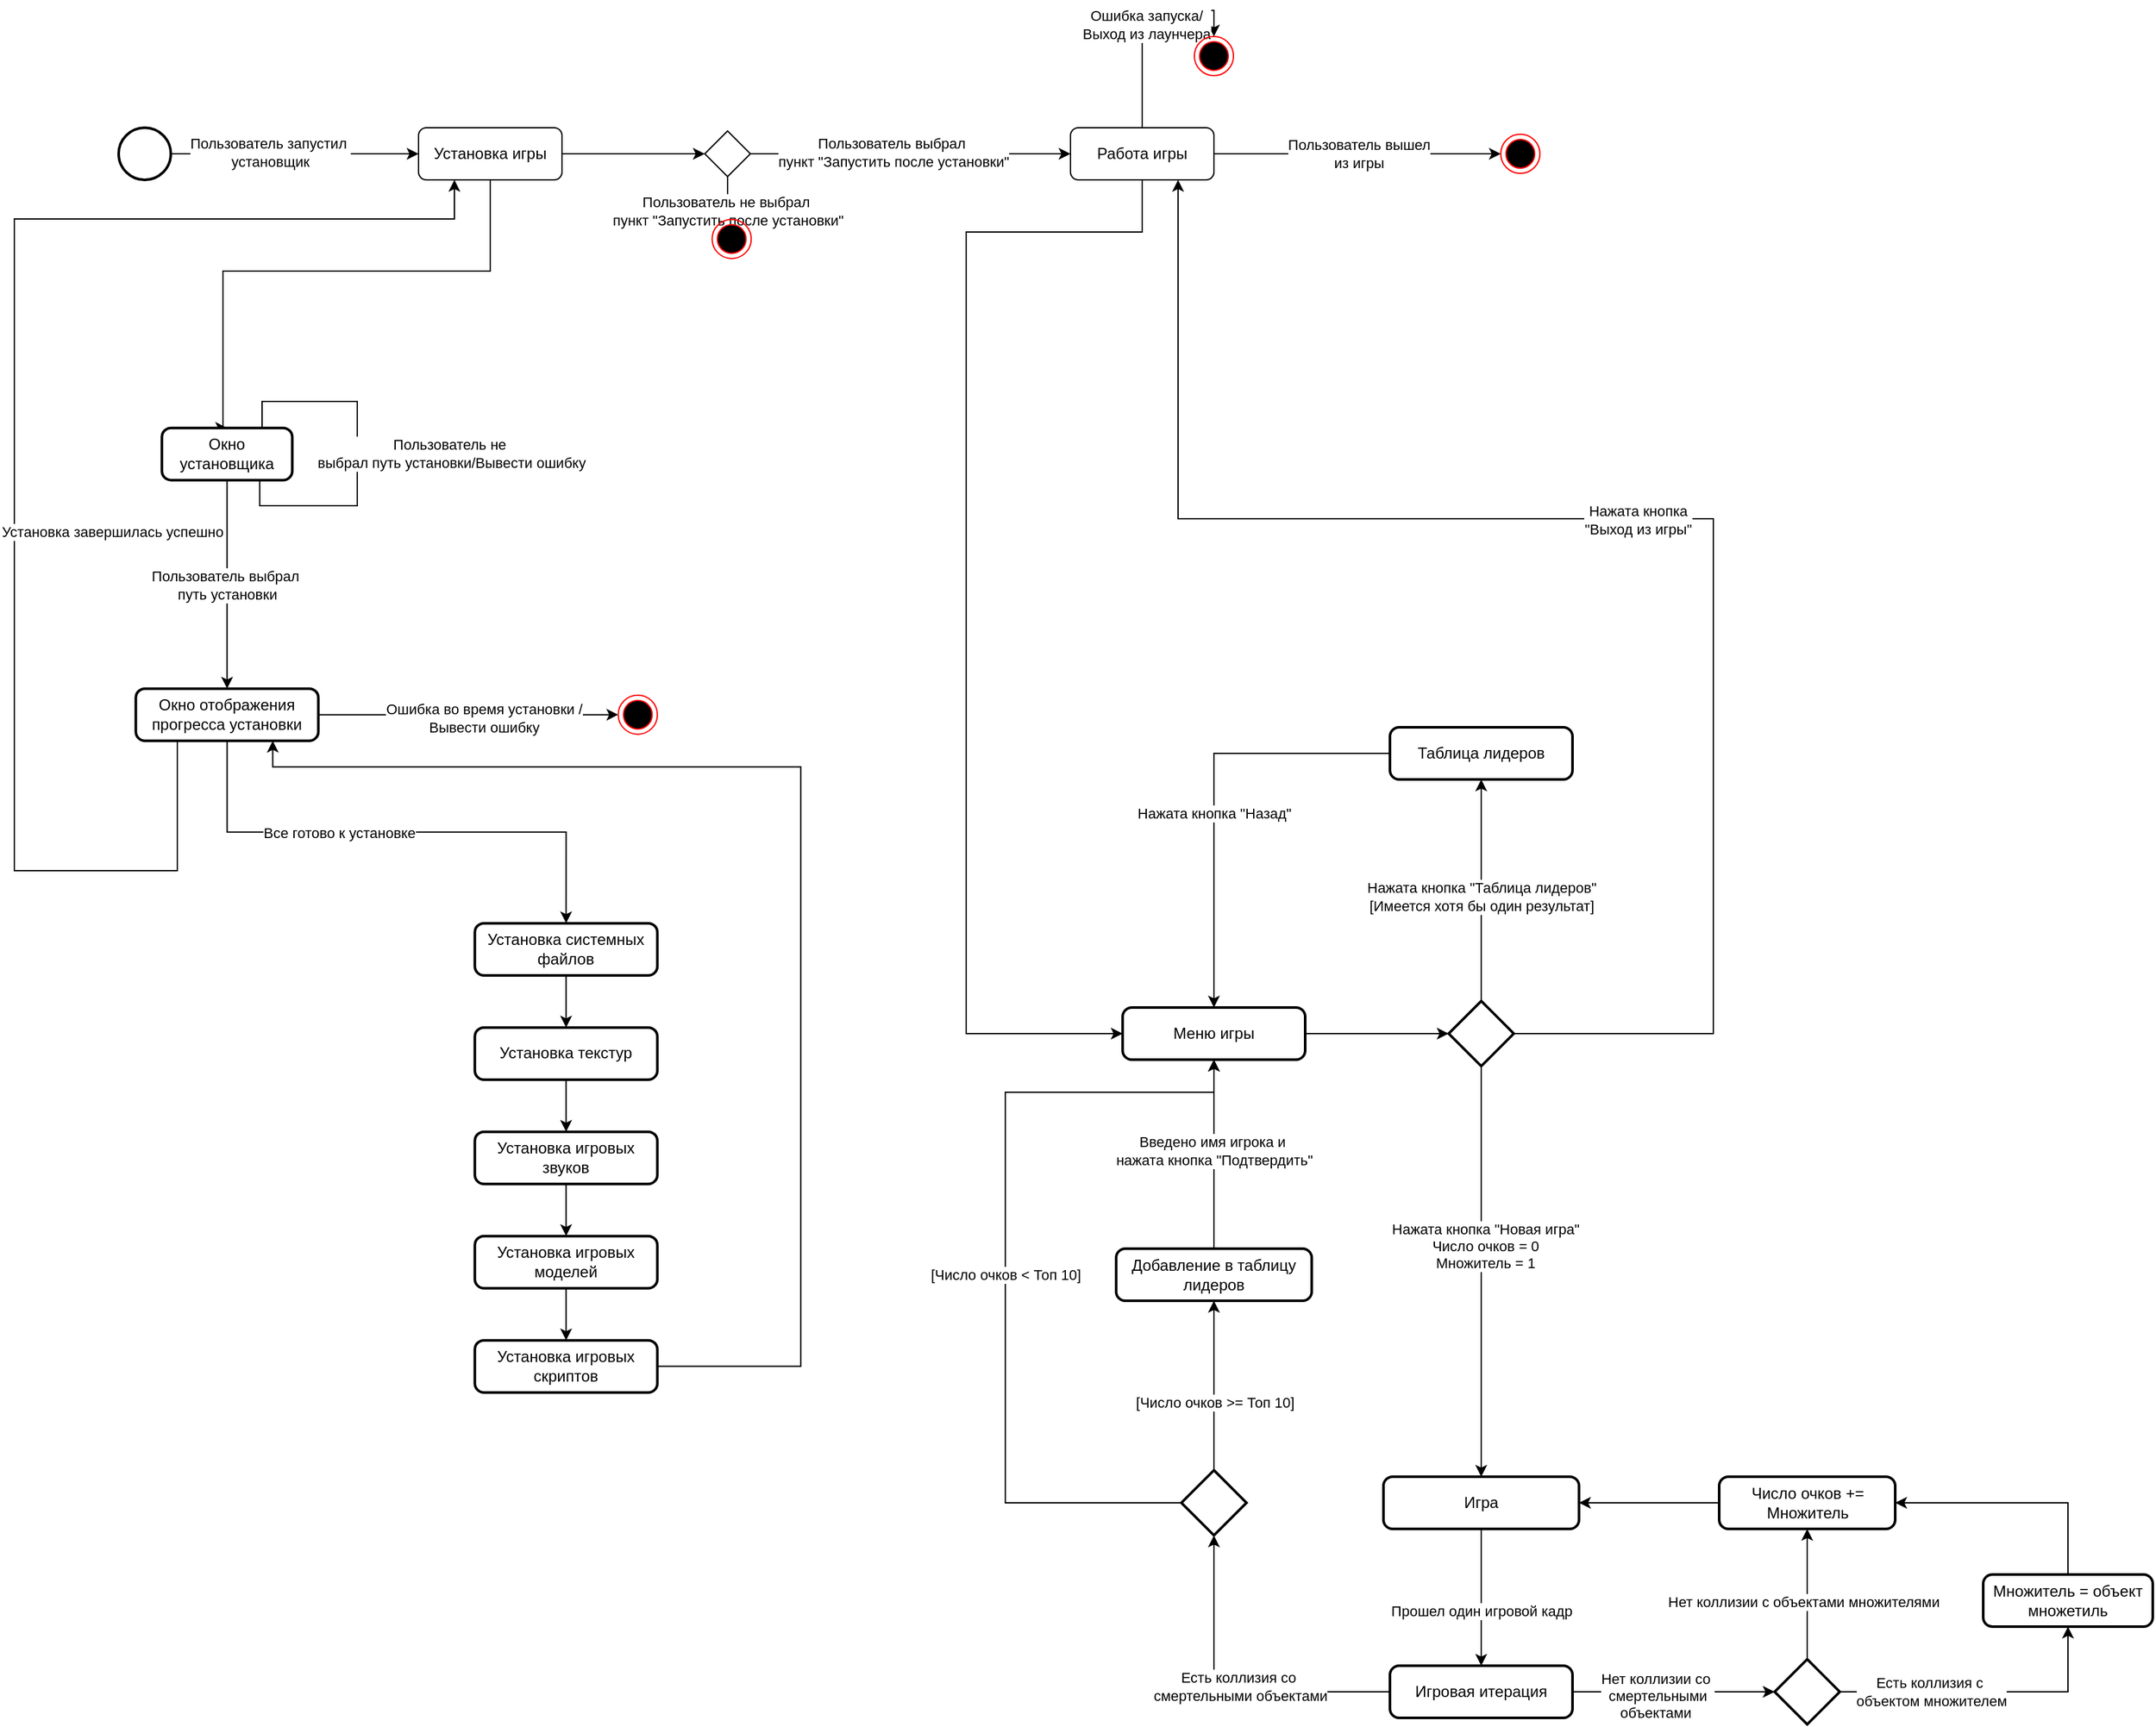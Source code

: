 <mxfile version="24.7.16">
  <diagram name="Страница — 1" id="Ydu8hA1k79PsBjOJQxxA">
    <mxGraphModel dx="1313" dy="663" grid="1" gridSize="10" guides="1" tooltips="1" connect="1" arrows="1" fold="1" page="1" pageScale="1" pageWidth="1200" pageHeight="1600" math="0" shadow="0">
      <root>
        <mxCell id="0" />
        <mxCell id="1" parent="0" />
        <mxCell id="toF6DUzOsAVb2HzZ0KT--2" value="Меню игры" style="rounded=1;whiteSpace=wrap;html=1;absoluteArcSize=1;arcSize=14;strokeWidth=2;" parent="1" vertex="1">
          <mxGeometry x="930" y="785" width="140" height="40" as="geometry" />
        </mxCell>
        <mxCell id="toF6DUzOsAVb2HzZ0KT--76" style="edgeStyle=orthogonalEdgeStyle;rounded=0;orthogonalLoop=1;jettySize=auto;html=1;entryX=0.5;entryY=0;entryDx=0;entryDy=0;" parent="1" source="toF6DUzOsAVb2HzZ0KT--4" target="toF6DUzOsAVb2HzZ0KT--73" edge="1">
          <mxGeometry relative="1" as="geometry" />
        </mxCell>
        <mxCell id="toF6DUzOsAVb2HzZ0KT--89" value="Прошел один игровой кадр" style="edgeLabel;html=1;align=center;verticalAlign=middle;resizable=0;points=[];" parent="toF6DUzOsAVb2HzZ0KT--76" vertex="1" connectable="0">
          <mxGeometry x="0.192" relative="1" as="geometry">
            <mxPoint as="offset" />
          </mxGeometry>
        </mxCell>
        <mxCell id="toF6DUzOsAVb2HzZ0KT--4" value="Игра" style="rounded=1;whiteSpace=wrap;html=1;absoluteArcSize=1;arcSize=14;strokeWidth=2;" parent="1" vertex="1">
          <mxGeometry x="1130" y="1145" width="150" height="40" as="geometry" />
        </mxCell>
        <mxCell id="toF6DUzOsAVb2HzZ0KT--18" style="edgeStyle=orthogonalEdgeStyle;rounded=0;orthogonalLoop=1;jettySize=auto;html=1;entryX=0.5;entryY=1;entryDx=0;entryDy=0;" parent="1" source="toF6DUzOsAVb2HzZ0KT--7" target="toF6DUzOsAVb2HzZ0KT--17" edge="1">
          <mxGeometry relative="1" as="geometry" />
        </mxCell>
        <mxCell id="toF6DUzOsAVb2HzZ0KT--19" value="Нажата кнопка &quot;Таблица лидеров&quot;&lt;div&gt;[Имеется хотя бы один результат]&lt;/div&gt;" style="edgeLabel;html=1;align=center;verticalAlign=middle;resizable=0;points=[];" parent="toF6DUzOsAVb2HzZ0KT--18" vertex="1" connectable="0">
          <mxGeometry x="0.162" y="4" relative="1" as="geometry">
            <mxPoint x="4" y="19" as="offset" />
          </mxGeometry>
        </mxCell>
        <mxCell id="toF6DUzOsAVb2HzZ0KT--46" style="edgeStyle=orthogonalEdgeStyle;rounded=0;orthogonalLoop=1;jettySize=auto;html=1;entryX=0.5;entryY=0;entryDx=0;entryDy=0;" parent="1" source="toF6DUzOsAVb2HzZ0KT--7" target="toF6DUzOsAVb2HzZ0KT--4" edge="1">
          <mxGeometry relative="1" as="geometry" />
        </mxCell>
        <mxCell id="toF6DUzOsAVb2HzZ0KT--47" value="Нажата кнопка &quot;Новая игра&quot;&lt;div&gt;Число очков = 0&lt;/div&gt;&lt;div&gt;Множитель = 1&lt;/div&gt;" style="edgeLabel;html=1;align=center;verticalAlign=middle;resizable=0;points=[];" parent="toF6DUzOsAVb2HzZ0KT--46" vertex="1" connectable="0">
          <mxGeometry x="-0.125" y="3" relative="1" as="geometry">
            <mxPoint as="offset" />
          </mxGeometry>
        </mxCell>
        <mxCell id="toF6DUzOsAVb2HzZ0KT--70" style="edgeStyle=orthogonalEdgeStyle;rounded=0;orthogonalLoop=1;jettySize=auto;html=1;entryX=0.75;entryY=1;entryDx=0;entryDy=0;exitX=1;exitY=0.5;exitDx=0;exitDy=0;exitPerimeter=0;" parent="1" source="toF6DUzOsAVb2HzZ0KT--7" target="ULfB6ViQABaX743I7LTK-19" edge="1">
          <mxGeometry relative="1" as="geometry">
            <mxPoint x="1382.5" y="160" as="targetPoint" />
            <mxPoint x="1590" y="814.941" as="sourcePoint" />
            <Array as="points">
              <mxPoint x="1383" y="805" />
              <mxPoint x="1383" y="410" />
              <mxPoint x="973" y="410" />
            </Array>
          </mxGeometry>
        </mxCell>
        <mxCell id="toF6DUzOsAVb2HzZ0KT--72" value="Нажата кнопка&lt;div&gt;&quot;Выход из игры&quot;&lt;/div&gt;" style="edgeLabel;html=1;align=center;verticalAlign=middle;resizable=0;points=[];" parent="toF6DUzOsAVb2HzZ0KT--70" vertex="1" connectable="0">
          <mxGeometry x="-0.005" y="1" relative="1" as="geometry">
            <mxPoint as="offset" />
          </mxGeometry>
        </mxCell>
        <mxCell id="toF6DUzOsAVb2HzZ0KT--7" value="" style="strokeWidth=2;html=1;shape=mxgraph.flowchart.decision;whiteSpace=wrap;" parent="1" vertex="1">
          <mxGeometry x="1180" y="780" width="50" height="50" as="geometry" />
        </mxCell>
        <mxCell id="toF6DUzOsAVb2HzZ0KT--9" style="edgeStyle=orthogonalEdgeStyle;rounded=0;orthogonalLoop=1;jettySize=auto;html=1;entryX=0;entryY=0.5;entryDx=0;entryDy=0;entryPerimeter=0;" parent="1" source="toF6DUzOsAVb2HzZ0KT--2" target="toF6DUzOsAVb2HzZ0KT--7" edge="1">
          <mxGeometry relative="1" as="geometry" />
        </mxCell>
        <mxCell id="toF6DUzOsAVb2HzZ0KT--20" style="edgeStyle=orthogonalEdgeStyle;rounded=0;orthogonalLoop=1;jettySize=auto;html=1;entryX=0.5;entryY=0;entryDx=0;entryDy=0;" parent="1" source="toF6DUzOsAVb2HzZ0KT--17" target="toF6DUzOsAVb2HzZ0KT--2" edge="1">
          <mxGeometry relative="1" as="geometry" />
        </mxCell>
        <mxCell id="toF6DUzOsAVb2HzZ0KT--22" value="Нажата кнопка &quot;Назад&quot;" style="edgeLabel;html=1;align=center;verticalAlign=middle;resizable=0;points=[];" parent="toF6DUzOsAVb2HzZ0KT--20" vertex="1" connectable="0">
          <mxGeometry x="0.097" relative="1" as="geometry">
            <mxPoint as="offset" />
          </mxGeometry>
        </mxCell>
        <mxCell id="toF6DUzOsAVb2HzZ0KT--17" value="Таблица лидеров" style="rounded=1;whiteSpace=wrap;html=1;absoluteArcSize=1;arcSize=14;strokeWidth=2;" parent="1" vertex="1">
          <mxGeometry x="1135" y="570" width="140" height="40" as="geometry" />
        </mxCell>
        <mxCell id="toF6DUzOsAVb2HzZ0KT--65" style="edgeStyle=orthogonalEdgeStyle;rounded=0;orthogonalLoop=1;jettySize=auto;html=1;entryX=0.5;entryY=1;entryDx=0;entryDy=0;" parent="1" source="toF6DUzOsAVb2HzZ0KT--51" target="toF6DUzOsAVb2HzZ0KT--2" edge="1">
          <mxGeometry relative="1" as="geometry">
            <Array as="points">
              <mxPoint x="840" y="1165" />
              <mxPoint x="840" y="850" />
              <mxPoint x="1000" y="850" />
            </Array>
          </mxGeometry>
        </mxCell>
        <mxCell id="toF6DUzOsAVb2HzZ0KT--66" value="&lt;div&gt;[Число очков &amp;lt; Топ 10]&lt;/div&gt;" style="edgeLabel;html=1;align=center;verticalAlign=middle;resizable=0;points=[];" parent="toF6DUzOsAVb2HzZ0KT--65" vertex="1" connectable="0">
          <mxGeometry x="-0.099" relative="1" as="geometry">
            <mxPoint y="-24" as="offset" />
          </mxGeometry>
        </mxCell>
        <mxCell id="toF6DUzOsAVb2HzZ0KT--51" value="" style="strokeWidth=2;html=1;shape=mxgraph.flowchart.decision;whiteSpace=wrap;" parent="1" vertex="1">
          <mxGeometry x="975" y="1140" width="50" height="50" as="geometry" />
        </mxCell>
        <mxCell id="toF6DUzOsAVb2HzZ0KT--59" style="edgeStyle=orthogonalEdgeStyle;rounded=0;orthogonalLoop=1;jettySize=auto;html=1;entryX=0.5;entryY=1;entryDx=0;entryDy=0;" parent="1" source="toF6DUzOsAVb2HzZ0KT--53" target="toF6DUzOsAVb2HzZ0KT--2" edge="1">
          <mxGeometry relative="1" as="geometry" />
        </mxCell>
        <mxCell id="toF6DUzOsAVb2HzZ0KT--60" value="Введено имя игрока и&amp;nbsp;&lt;div&gt;нажата кнопка &quot;Подтвердить&quot;&lt;/div&gt;" style="edgeLabel;html=1;align=center;verticalAlign=middle;resizable=0;points=[];" parent="toF6DUzOsAVb2HzZ0KT--59" vertex="1" connectable="0">
          <mxGeometry x="0.036" relative="1" as="geometry">
            <mxPoint as="offset" />
          </mxGeometry>
        </mxCell>
        <mxCell id="toF6DUzOsAVb2HzZ0KT--53" value="Добавление в таблицу лидеров" style="rounded=1;whiteSpace=wrap;html=1;absoluteArcSize=1;arcSize=14;strokeWidth=2;" parent="1" vertex="1">
          <mxGeometry x="925" y="970" width="150" height="40" as="geometry" />
        </mxCell>
        <mxCell id="toF6DUzOsAVb2HzZ0KT--55" style="edgeStyle=orthogonalEdgeStyle;rounded=0;orthogonalLoop=1;jettySize=auto;html=1;entryX=0.5;entryY=1;entryDx=0;entryDy=0;" parent="1" source="toF6DUzOsAVb2HzZ0KT--51" target="toF6DUzOsAVb2HzZ0KT--53" edge="1">
          <mxGeometry relative="1" as="geometry">
            <mxPoint x="1000" y="1050" as="targetPoint" />
            <Array as="points" />
          </mxGeometry>
        </mxCell>
        <mxCell id="toF6DUzOsAVb2HzZ0KT--56" value="&lt;div&gt;&amp;nbsp;[Число очков &amp;gt;= Топ 10]&lt;/div&gt;" style="edgeLabel;html=1;align=center;verticalAlign=middle;resizable=0;points=[];" parent="toF6DUzOsAVb2HzZ0KT--55" vertex="1" connectable="0">
          <mxGeometry x="-0.189" y="1" relative="1" as="geometry">
            <mxPoint as="offset" />
          </mxGeometry>
        </mxCell>
        <mxCell id="toF6DUzOsAVb2HzZ0KT--73" value="Игровая итерация" style="rounded=1;whiteSpace=wrap;html=1;absoluteArcSize=1;arcSize=14;strokeWidth=2;" parent="1" vertex="1">
          <mxGeometry x="1135" y="1290" width="140" height="40" as="geometry" />
        </mxCell>
        <mxCell id="toF6DUzOsAVb2HzZ0KT--87" style="edgeStyle=orthogonalEdgeStyle;rounded=0;orthogonalLoop=1;jettySize=auto;html=1;entryX=0.5;entryY=1;entryDx=0;entryDy=0;entryPerimeter=0;" parent="1" source="toF6DUzOsAVb2HzZ0KT--73" target="toF6DUzOsAVb2HzZ0KT--51" edge="1">
          <mxGeometry relative="1" as="geometry" />
        </mxCell>
        <mxCell id="toF6DUzOsAVb2HzZ0KT--88" value="Есть коллизия со&amp;nbsp;&lt;div&gt;смертельными объектами&lt;/div&gt;" style="edgeLabel;html=1;align=center;verticalAlign=middle;resizable=0;points=[];" parent="toF6DUzOsAVb2HzZ0KT--87" vertex="1" connectable="0">
          <mxGeometry x="-0.095" y="-4" relative="1" as="geometry">
            <mxPoint as="offset" />
          </mxGeometry>
        </mxCell>
        <mxCell id="toF6DUzOsAVb2HzZ0KT--98" style="edgeStyle=orthogonalEdgeStyle;rounded=0;orthogonalLoop=1;jettySize=auto;html=1;exitX=0.5;exitY=0;exitDx=0;exitDy=0;exitPerimeter=0;entryX=0.5;entryY=1;entryDx=0;entryDy=0;" parent="1" source="toF6DUzOsAVb2HzZ0KT--90" target="toF6DUzOsAVb2HzZ0KT--97" edge="1">
          <mxGeometry relative="1" as="geometry" />
        </mxCell>
        <mxCell id="toF6DUzOsAVb2HzZ0KT--100" value="Нет коллизии с объектами множителями" style="edgeLabel;html=1;align=center;verticalAlign=middle;resizable=0;points=[];" parent="toF6DUzOsAVb2HzZ0KT--98" vertex="1" connectable="0">
          <mxGeometry x="-0.124" y="3" relative="1" as="geometry">
            <mxPoint as="offset" />
          </mxGeometry>
        </mxCell>
        <mxCell id="toF6DUzOsAVb2HzZ0KT--103" style="edgeStyle=orthogonalEdgeStyle;rounded=0;orthogonalLoop=1;jettySize=auto;html=1;entryX=0.5;entryY=1;entryDx=0;entryDy=0;" parent="1" source="toF6DUzOsAVb2HzZ0KT--90" target="toF6DUzOsAVb2HzZ0KT--101" edge="1">
          <mxGeometry relative="1" as="geometry" />
        </mxCell>
        <mxCell id="toF6DUzOsAVb2HzZ0KT--105" value="Есть коллизия с&amp;nbsp;&lt;div&gt;объектом множителем&lt;/div&gt;" style="edgeLabel;html=1;align=center;verticalAlign=middle;resizable=0;points=[];" parent="toF6DUzOsAVb2HzZ0KT--103" vertex="1" connectable="0">
          <mxGeometry x="-0.63" relative="1" as="geometry">
            <mxPoint x="28" as="offset" />
          </mxGeometry>
        </mxCell>
        <mxCell id="toF6DUzOsAVb2HzZ0KT--90" value="" style="strokeWidth=2;html=1;shape=mxgraph.flowchart.decision;whiteSpace=wrap;" parent="1" vertex="1">
          <mxGeometry x="1430" y="1285" width="50" height="50" as="geometry" />
        </mxCell>
        <mxCell id="toF6DUzOsAVb2HzZ0KT--93" style="edgeStyle=orthogonalEdgeStyle;rounded=0;orthogonalLoop=1;jettySize=auto;html=1;exitX=1;exitY=0.5;exitDx=0;exitDy=0;entryX=0;entryY=0.5;entryDx=0;entryDy=0;entryPerimeter=0;" parent="1" source="toF6DUzOsAVb2HzZ0KT--73" target="toF6DUzOsAVb2HzZ0KT--90" edge="1">
          <mxGeometry relative="1" as="geometry" />
        </mxCell>
        <mxCell id="toF6DUzOsAVb2HzZ0KT--106" value="Нет коллизии со&amp;nbsp;&lt;div&gt;смертельными&lt;div&gt;объектами&amp;nbsp;&lt;/div&gt;&lt;/div&gt;" style="edgeLabel;html=1;align=center;verticalAlign=middle;resizable=0;points=[];" parent="toF6DUzOsAVb2HzZ0KT--93" vertex="1" connectable="0">
          <mxGeometry x="-0.164" y="-3" relative="1" as="geometry">
            <mxPoint as="offset" />
          </mxGeometry>
        </mxCell>
        <mxCell id="toF6DUzOsAVb2HzZ0KT--99" style="edgeStyle=orthogonalEdgeStyle;rounded=0;orthogonalLoop=1;jettySize=auto;html=1;exitX=0;exitY=0.5;exitDx=0;exitDy=0;entryX=1;entryY=0.5;entryDx=0;entryDy=0;" parent="1" source="toF6DUzOsAVb2HzZ0KT--97" target="toF6DUzOsAVb2HzZ0KT--4" edge="1">
          <mxGeometry relative="1" as="geometry" />
        </mxCell>
        <mxCell id="toF6DUzOsAVb2HzZ0KT--97" value="Число очков += Множитель" style="rounded=1;whiteSpace=wrap;html=1;absoluteArcSize=1;arcSize=14;strokeWidth=2;" parent="1" vertex="1">
          <mxGeometry x="1387.5" y="1145" width="135" height="40" as="geometry" />
        </mxCell>
        <mxCell id="toF6DUzOsAVb2HzZ0KT--104" style="edgeStyle=orthogonalEdgeStyle;rounded=0;orthogonalLoop=1;jettySize=auto;html=1;exitX=0.5;exitY=0;exitDx=0;exitDy=0;entryX=1;entryY=0.5;entryDx=0;entryDy=0;" parent="1" source="toF6DUzOsAVb2HzZ0KT--101" target="toF6DUzOsAVb2HzZ0KT--97" edge="1">
          <mxGeometry relative="1" as="geometry" />
        </mxCell>
        <mxCell id="toF6DUzOsAVb2HzZ0KT--101" value="Множитель = объект множетиль" style="rounded=1;whiteSpace=wrap;html=1;absoluteArcSize=1;arcSize=14;strokeWidth=2;" parent="1" vertex="1">
          <mxGeometry x="1590" y="1220" width="130" height="40" as="geometry" />
        </mxCell>
        <mxCell id="ULfB6ViQABaX743I7LTK-5" style="edgeStyle=orthogonalEdgeStyle;rounded=0;orthogonalLoop=1;jettySize=auto;html=1;entryX=0;entryY=0.5;entryDx=0;entryDy=0;" edge="1" parent="1" source="ULfB6ViQABaX743I7LTK-3" target="ULfB6ViQABaX743I7LTK-6">
          <mxGeometry relative="1" as="geometry">
            <mxPoint x="390" y="130" as="targetPoint" />
          </mxGeometry>
        </mxCell>
        <mxCell id="ULfB6ViQABaX743I7LTK-9" value="Пользователь запустил&amp;nbsp;&lt;div&gt;установщик&lt;/div&gt;" style="edgeLabel;html=1;align=center;verticalAlign=middle;resizable=0;points=[];" vertex="1" connectable="0" parent="ULfB6ViQABaX743I7LTK-5">
          <mxGeometry x="-0.202" y="1" relative="1" as="geometry">
            <mxPoint as="offset" />
          </mxGeometry>
        </mxCell>
        <mxCell id="ULfB6ViQABaX743I7LTK-3" value="" style="strokeWidth=2;html=1;shape=mxgraph.flowchart.start_2;whiteSpace=wrap;" vertex="1" parent="1">
          <mxGeometry x="160" y="110" width="40" height="40" as="geometry" />
        </mxCell>
        <mxCell id="ULfB6ViQABaX743I7LTK-17" style="edgeStyle=orthogonalEdgeStyle;rounded=0;orthogonalLoop=1;jettySize=auto;html=1;entryX=0;entryY=0.5;entryDx=0;entryDy=0;" edge="1" parent="1" source="ULfB6ViQABaX743I7LTK-6" target="ULfB6ViQABaX743I7LTK-14">
          <mxGeometry relative="1" as="geometry" />
        </mxCell>
        <mxCell id="ULfB6ViQABaX743I7LTK-40" style="edgeStyle=orthogonalEdgeStyle;rounded=0;orthogonalLoop=1;jettySize=auto;html=1;entryX=0.5;entryY=0;entryDx=0;entryDy=0;" edge="1" parent="1" source="ULfB6ViQABaX743I7LTK-6" target="ULfB6ViQABaX743I7LTK-36">
          <mxGeometry relative="1" as="geometry">
            <Array as="points">
              <mxPoint x="445" y="220" />
              <mxPoint x="240" y="220" />
            </Array>
          </mxGeometry>
        </mxCell>
        <mxCell id="ULfB6ViQABaX743I7LTK-6" value="Установка игры" style="rounded=1;whiteSpace=wrap;html=1;" vertex="1" parent="1">
          <mxGeometry x="390" y="110" width="110" height="40" as="geometry" />
        </mxCell>
        <mxCell id="ULfB6ViQABaX743I7LTK-16" style="edgeStyle=orthogonalEdgeStyle;rounded=0;orthogonalLoop=1;jettySize=auto;html=1;entryX=0.5;entryY=0;entryDx=0;entryDy=0;" edge="1" parent="1" source="ULfB6ViQABaX743I7LTK-14" target="ULfB6ViQABaX743I7LTK-15">
          <mxGeometry relative="1" as="geometry" />
        </mxCell>
        <mxCell id="ULfB6ViQABaX743I7LTK-18" value="Пользователь не выбрал&amp;nbsp;&lt;div&gt;пункт &quot;Запустить после установки&quot;&lt;/div&gt;" style="edgeLabel;html=1;align=center;verticalAlign=middle;resizable=0;points=[];" vertex="1" connectable="0" parent="ULfB6ViQABaX743I7LTK-16">
          <mxGeometry x="-0.317" y="-1" relative="1" as="geometry">
            <mxPoint x="1" y="14" as="offset" />
          </mxGeometry>
        </mxCell>
        <mxCell id="ULfB6ViQABaX743I7LTK-20" style="edgeStyle=orthogonalEdgeStyle;rounded=0;orthogonalLoop=1;jettySize=auto;html=1;entryX=0;entryY=0.5;entryDx=0;entryDy=0;" edge="1" parent="1" source="ULfB6ViQABaX743I7LTK-14" target="ULfB6ViQABaX743I7LTK-19">
          <mxGeometry relative="1" as="geometry" />
        </mxCell>
        <mxCell id="ULfB6ViQABaX743I7LTK-21" value="Text" style="edgeLabel;html=1;align=center;verticalAlign=middle;resizable=0;points=[];" vertex="1" connectable="0" parent="ULfB6ViQABaX743I7LTK-20">
          <mxGeometry x="-0.171" relative="1" as="geometry">
            <mxPoint as="offset" />
          </mxGeometry>
        </mxCell>
        <mxCell id="ULfB6ViQABaX743I7LTK-22" value="Пользователь выбрал&amp;nbsp;&lt;div&gt;пункт &quot;Запустить после установки&quot;&lt;/div&gt;" style="edgeLabel;html=1;align=center;verticalAlign=middle;resizable=0;points=[];" vertex="1" connectable="0" parent="ULfB6ViQABaX743I7LTK-20">
          <mxGeometry x="-0.114" y="1" relative="1" as="geometry">
            <mxPoint as="offset" />
          </mxGeometry>
        </mxCell>
        <mxCell id="ULfB6ViQABaX743I7LTK-14" value="" style="rhombus;whiteSpace=wrap;html=1;" vertex="1" parent="1">
          <mxGeometry x="609.5" y="112.5" width="35" height="35" as="geometry" />
        </mxCell>
        <mxCell id="ULfB6ViQABaX743I7LTK-15" value="" style="ellipse;html=1;shape=endState;fillColor=#000000;strokeColor=#ff0000;" vertex="1" parent="1">
          <mxGeometry x="615.16" y="180.33" width="30" height="30" as="geometry" />
        </mxCell>
        <mxCell id="ULfB6ViQABaX743I7LTK-25" style="edgeStyle=orthogonalEdgeStyle;rounded=0;orthogonalLoop=1;jettySize=auto;html=1;entryX=0.5;entryY=0;entryDx=0;entryDy=0;" edge="1" parent="1" source="ULfB6ViQABaX743I7LTK-19" target="ULfB6ViQABaX743I7LTK-24">
          <mxGeometry relative="1" as="geometry" />
        </mxCell>
        <mxCell id="ULfB6ViQABaX743I7LTK-26" value="Ошибка запуска/&lt;div&gt;Выход из лаунчера&lt;/div&gt;" style="edgeLabel;html=1;align=center;verticalAlign=middle;resizable=0;points=[];" vertex="1" connectable="0" parent="ULfB6ViQABaX743I7LTK-25">
          <mxGeometry x="-0.042" y="-3" relative="1" as="geometry">
            <mxPoint as="offset" />
          </mxGeometry>
        </mxCell>
        <mxCell id="ULfB6ViQABaX743I7LTK-28" style="edgeStyle=orthogonalEdgeStyle;rounded=0;orthogonalLoop=1;jettySize=auto;html=1;entryX=0;entryY=0.5;entryDx=0;entryDy=0;" edge="1" parent="1" source="ULfB6ViQABaX743I7LTK-19" target="ULfB6ViQABaX743I7LTK-27">
          <mxGeometry relative="1" as="geometry" />
        </mxCell>
        <mxCell id="ULfB6ViQABaX743I7LTK-29" value="Пользователь вышел&lt;div&gt;из игры&lt;/div&gt;" style="edgeLabel;html=1;align=center;verticalAlign=middle;resizable=0;points=[];" vertex="1" connectable="0" parent="ULfB6ViQABaX743I7LTK-28">
          <mxGeometry x="0.225" y="3" relative="1" as="geometry">
            <mxPoint x="-24" y="3" as="offset" />
          </mxGeometry>
        </mxCell>
        <mxCell id="ULfB6ViQABaX743I7LTK-19" value="Работа игры" style="rounded=1;whiteSpace=wrap;html=1;" vertex="1" parent="1">
          <mxGeometry x="890" y="110" width="110" height="40" as="geometry" />
        </mxCell>
        <mxCell id="ULfB6ViQABaX743I7LTK-24" value="" style="ellipse;html=1;shape=endState;fillColor=#000000;strokeColor=#ff0000;" vertex="1" parent="1">
          <mxGeometry x="985" y="40" width="30" height="30" as="geometry" />
        </mxCell>
        <mxCell id="ULfB6ViQABaX743I7LTK-27" value="" style="ellipse;html=1;shape=endState;fillColor=#000000;strokeColor=#ff0000;" vertex="1" parent="1">
          <mxGeometry x="1220" y="115" width="30" height="30" as="geometry" />
        </mxCell>
        <mxCell id="ULfB6ViQABaX743I7LTK-31" style="edgeStyle=orthogonalEdgeStyle;rounded=0;orthogonalLoop=1;jettySize=auto;html=1;entryX=0;entryY=0.5;entryDx=0;entryDy=0;" edge="1" parent="1" source="ULfB6ViQABaX743I7LTK-19" target="toF6DUzOsAVb2HzZ0KT--2">
          <mxGeometry relative="1" as="geometry">
            <mxPoint x="830" y="805.0" as="targetPoint" />
            <Array as="points">
              <mxPoint x="945" y="190" />
              <mxPoint x="810" y="190" />
              <mxPoint x="810" y="805" />
            </Array>
          </mxGeometry>
        </mxCell>
        <mxCell id="ULfB6ViQABaX743I7LTK-44" style="edgeStyle=orthogonalEdgeStyle;rounded=0;orthogonalLoop=1;jettySize=auto;html=1;entryX=0.5;entryY=0;entryDx=0;entryDy=0;" edge="1" parent="1" source="ULfB6ViQABaX743I7LTK-36" target="ULfB6ViQABaX743I7LTK-41">
          <mxGeometry relative="1" as="geometry" />
        </mxCell>
        <mxCell id="ULfB6ViQABaX743I7LTK-45" value="Пользователь выбрал&amp;nbsp;&lt;div&gt;путь установки&lt;/div&gt;" style="edgeLabel;html=1;align=center;verticalAlign=middle;resizable=0;points=[];" vertex="1" connectable="0" parent="ULfB6ViQABaX743I7LTK-44">
          <mxGeometry x="0.188" y="3" relative="1" as="geometry">
            <mxPoint x="-3" y="-15" as="offset" />
          </mxGeometry>
        </mxCell>
        <mxCell id="ULfB6ViQABaX743I7LTK-48" style="edgeStyle=orthogonalEdgeStyle;rounded=0;orthogonalLoop=1;jettySize=auto;html=1;entryX=0.75;entryY=0;entryDx=0;entryDy=0;" edge="1" parent="1" source="ULfB6ViQABaX743I7LTK-36" target="ULfB6ViQABaX743I7LTK-36">
          <mxGeometry relative="1" as="geometry">
            <mxPoint x="423.16" y="360.33" as="targetPoint" />
            <Array as="points">
              <mxPoint x="270" y="320" />
              <mxPoint x="343" y="320" />
              <mxPoint x="343" y="400" />
              <mxPoint x="268" y="400" />
            </Array>
          </mxGeometry>
        </mxCell>
        <mxCell id="ULfB6ViQABaX743I7LTK-49" value="Пользователь не&amp;nbsp;&lt;div&gt;выбрал путь установки/Вывести ошибку&lt;/div&gt;" style="edgeLabel;html=1;align=center;verticalAlign=middle;resizable=0;points=[];" vertex="1" connectable="0" parent="ULfB6ViQABaX743I7LTK-48">
          <mxGeometry x="0.321" relative="1" as="geometry">
            <mxPoint x="102" y="-40" as="offset" />
          </mxGeometry>
        </mxCell>
        <mxCell id="ULfB6ViQABaX743I7LTK-36" value="Окно установщика" style="rounded=1;whiteSpace=wrap;html=1;absoluteArcSize=1;arcSize=14;strokeWidth=2;" vertex="1" parent="1">
          <mxGeometry x="193.16" y="340.33" width="100" height="40" as="geometry" />
        </mxCell>
        <mxCell id="ULfB6ViQABaX743I7LTK-51" style="edgeStyle=orthogonalEdgeStyle;rounded=0;orthogonalLoop=1;jettySize=auto;html=1;entryX=0;entryY=0.5;entryDx=0;entryDy=0;" edge="1" parent="1" source="ULfB6ViQABaX743I7LTK-41" target="ULfB6ViQABaX743I7LTK-50">
          <mxGeometry relative="1" as="geometry" />
        </mxCell>
        <mxCell id="ULfB6ViQABaX743I7LTK-52" value="Ошибка во время установки /&lt;div&gt;Вывести ошибку&lt;/div&gt;" style="edgeLabel;html=1;align=center;verticalAlign=middle;resizable=0;points=[];" vertex="1" connectable="0" parent="ULfB6ViQABaX743I7LTK-51">
          <mxGeometry x="0.104" y="-2" relative="1" as="geometry">
            <mxPoint as="offset" />
          </mxGeometry>
        </mxCell>
        <mxCell id="ULfB6ViQABaX743I7LTK-58" style="edgeStyle=orthogonalEdgeStyle;rounded=0;orthogonalLoop=1;jettySize=auto;html=1;entryX=0.5;entryY=0;entryDx=0;entryDy=0;" edge="1" parent="1" source="ULfB6ViQABaX743I7LTK-41" target="ULfB6ViQABaX743I7LTK-53">
          <mxGeometry relative="1" as="geometry">
            <Array as="points">
              <mxPoint x="243.16" y="650.33" />
              <mxPoint x="503.16" y="650.33" />
            </Array>
          </mxGeometry>
        </mxCell>
        <mxCell id="ULfB6ViQABaX743I7LTK-70" value="Все готово к установке" style="edgeLabel;html=1;align=center;verticalAlign=middle;resizable=0;points=[];" vertex="1" connectable="0" parent="ULfB6ViQABaX743I7LTK-58">
          <mxGeometry x="-0.222" relative="1" as="geometry">
            <mxPoint as="offset" />
          </mxGeometry>
        </mxCell>
        <mxCell id="ULfB6ViQABaX743I7LTK-67" style="edgeStyle=orthogonalEdgeStyle;rounded=0;orthogonalLoop=1;jettySize=auto;html=1;exitX=0.25;exitY=1;exitDx=0;exitDy=0;entryX=0.25;entryY=1;entryDx=0;entryDy=0;" edge="1" parent="1" source="ULfB6ViQABaX743I7LTK-41" target="ULfB6ViQABaX743I7LTK-6">
          <mxGeometry relative="1" as="geometry">
            <Array as="points">
              <mxPoint x="205" y="680" />
              <mxPoint x="80" y="680" />
              <mxPoint x="80" y="180" />
              <mxPoint x="418" y="180" />
            </Array>
          </mxGeometry>
        </mxCell>
        <mxCell id="ULfB6ViQABaX743I7LTK-68" value="Установка завершилась успешно" style="edgeLabel;html=1;align=center;verticalAlign=middle;resizable=0;points=[];" vertex="1" connectable="0" parent="ULfB6ViQABaX743I7LTK-67">
          <mxGeometry x="-0.798" relative="1" as="geometry">
            <mxPoint x="-43" y="-260" as="offset" />
          </mxGeometry>
        </mxCell>
        <mxCell id="ULfB6ViQABaX743I7LTK-41" value="Окно отображения прогресса установки" style="rounded=1;whiteSpace=wrap;html=1;absoluteArcSize=1;arcSize=14;strokeWidth=2;" vertex="1" parent="1">
          <mxGeometry x="173.16" y="540.33" width="140" height="40" as="geometry" />
        </mxCell>
        <mxCell id="ULfB6ViQABaX743I7LTK-50" value="" style="ellipse;html=1;shape=endState;fillColor=#000000;strokeColor=#ff0000;" vertex="1" parent="1">
          <mxGeometry x="543.16" y="545.33" width="30" height="30" as="geometry" />
        </mxCell>
        <mxCell id="ULfB6ViQABaX743I7LTK-59" value="" style="edgeStyle=orthogonalEdgeStyle;rounded=0;orthogonalLoop=1;jettySize=auto;html=1;" edge="1" parent="1" source="ULfB6ViQABaX743I7LTK-53" target="ULfB6ViQABaX743I7LTK-54">
          <mxGeometry relative="1" as="geometry" />
        </mxCell>
        <mxCell id="ULfB6ViQABaX743I7LTK-53" value="Установка системных&lt;div&gt;файлов&lt;/div&gt;" style="rounded=1;whiteSpace=wrap;html=1;absoluteArcSize=1;arcSize=14;strokeWidth=2;" vertex="1" parent="1">
          <mxGeometry x="433.16" y="720.33" width="140" height="40" as="geometry" />
        </mxCell>
        <mxCell id="ULfB6ViQABaX743I7LTK-60" value="" style="edgeStyle=orthogonalEdgeStyle;rounded=0;orthogonalLoop=1;jettySize=auto;html=1;" edge="1" parent="1" source="ULfB6ViQABaX743I7LTK-54" target="ULfB6ViQABaX743I7LTK-55">
          <mxGeometry relative="1" as="geometry" />
        </mxCell>
        <mxCell id="ULfB6ViQABaX743I7LTK-54" value="Установка текстур" style="rounded=1;whiteSpace=wrap;html=1;absoluteArcSize=1;arcSize=14;strokeWidth=2;" vertex="1" parent="1">
          <mxGeometry x="433.16" y="800.33" width="140" height="40" as="geometry" />
        </mxCell>
        <mxCell id="ULfB6ViQABaX743I7LTK-61" value="" style="edgeStyle=orthogonalEdgeStyle;rounded=0;orthogonalLoop=1;jettySize=auto;html=1;" edge="1" parent="1" source="ULfB6ViQABaX743I7LTK-55" target="ULfB6ViQABaX743I7LTK-56">
          <mxGeometry relative="1" as="geometry" />
        </mxCell>
        <mxCell id="ULfB6ViQABaX743I7LTK-55" value="Установка игровых звуков" style="rounded=1;whiteSpace=wrap;html=1;absoluteArcSize=1;arcSize=14;strokeWidth=2;" vertex="1" parent="1">
          <mxGeometry x="433.16" y="880.33" width="140" height="40" as="geometry" />
        </mxCell>
        <mxCell id="ULfB6ViQABaX743I7LTK-62" value="" style="edgeStyle=orthogonalEdgeStyle;rounded=0;orthogonalLoop=1;jettySize=auto;html=1;" edge="1" parent="1" source="ULfB6ViQABaX743I7LTK-56" target="ULfB6ViQABaX743I7LTK-57">
          <mxGeometry relative="1" as="geometry" />
        </mxCell>
        <mxCell id="ULfB6ViQABaX743I7LTK-56" value="Установка игровых моделей" style="rounded=1;whiteSpace=wrap;html=1;absoluteArcSize=1;arcSize=14;strokeWidth=2;" vertex="1" parent="1">
          <mxGeometry x="433.16" y="960.33" width="140" height="40" as="geometry" />
        </mxCell>
        <mxCell id="ULfB6ViQABaX743I7LTK-65" style="edgeStyle=orthogonalEdgeStyle;rounded=0;orthogonalLoop=1;jettySize=auto;html=1;entryX=0.75;entryY=1;entryDx=0;entryDy=0;" edge="1" parent="1" source="ULfB6ViQABaX743I7LTK-57" target="ULfB6ViQABaX743I7LTK-41">
          <mxGeometry relative="1" as="geometry">
            <Array as="points">
              <mxPoint x="683.16" y="1060.33" />
              <mxPoint x="683.16" y="600.33" />
              <mxPoint x="278.16" y="600.33" />
            </Array>
          </mxGeometry>
        </mxCell>
        <mxCell id="ULfB6ViQABaX743I7LTK-57" value="Установка игровых скриптов" style="rounded=1;whiteSpace=wrap;html=1;absoluteArcSize=1;arcSize=14;strokeWidth=2;" vertex="1" parent="1">
          <mxGeometry x="433.16" y="1040.33" width="140" height="40" as="geometry" />
        </mxCell>
      </root>
    </mxGraphModel>
  </diagram>
</mxfile>
